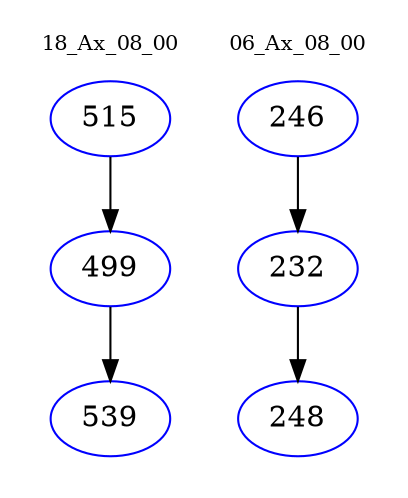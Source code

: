 digraph{
subgraph cluster_0 {
color = white
label = "18_Ax_08_00";
fontsize=10;
T0_515 [label="515", color="blue"]
T0_515 -> T0_499 [color="black"]
T0_499 [label="499", color="blue"]
T0_499 -> T0_539 [color="black"]
T0_539 [label="539", color="blue"]
}
subgraph cluster_1 {
color = white
label = "06_Ax_08_00";
fontsize=10;
T1_246 [label="246", color="blue"]
T1_246 -> T1_232 [color="black"]
T1_232 [label="232", color="blue"]
T1_232 -> T1_248 [color="black"]
T1_248 [label="248", color="blue"]
}
}
